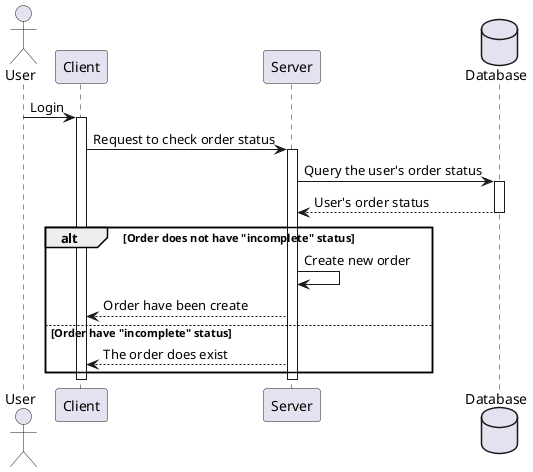 @startuml
actor User
participant "Client" as Client
participant "Server" as Server
database "Database" as DB

User -> Client: Login
activate Client

Client -> Server: Request to check order status
activate Server

Server -> DB: Query the user's order status
activate DB
DB --> Server: User's order status
deactivate DB

alt Order does not have "incomplete" status
    Server -> Server: Create new order
    Server --> Client: Order have been create
else Order have "incomplete" status
    Server --> Client: The order does exist
end

deactivate Server
deactivate Client
@enduml